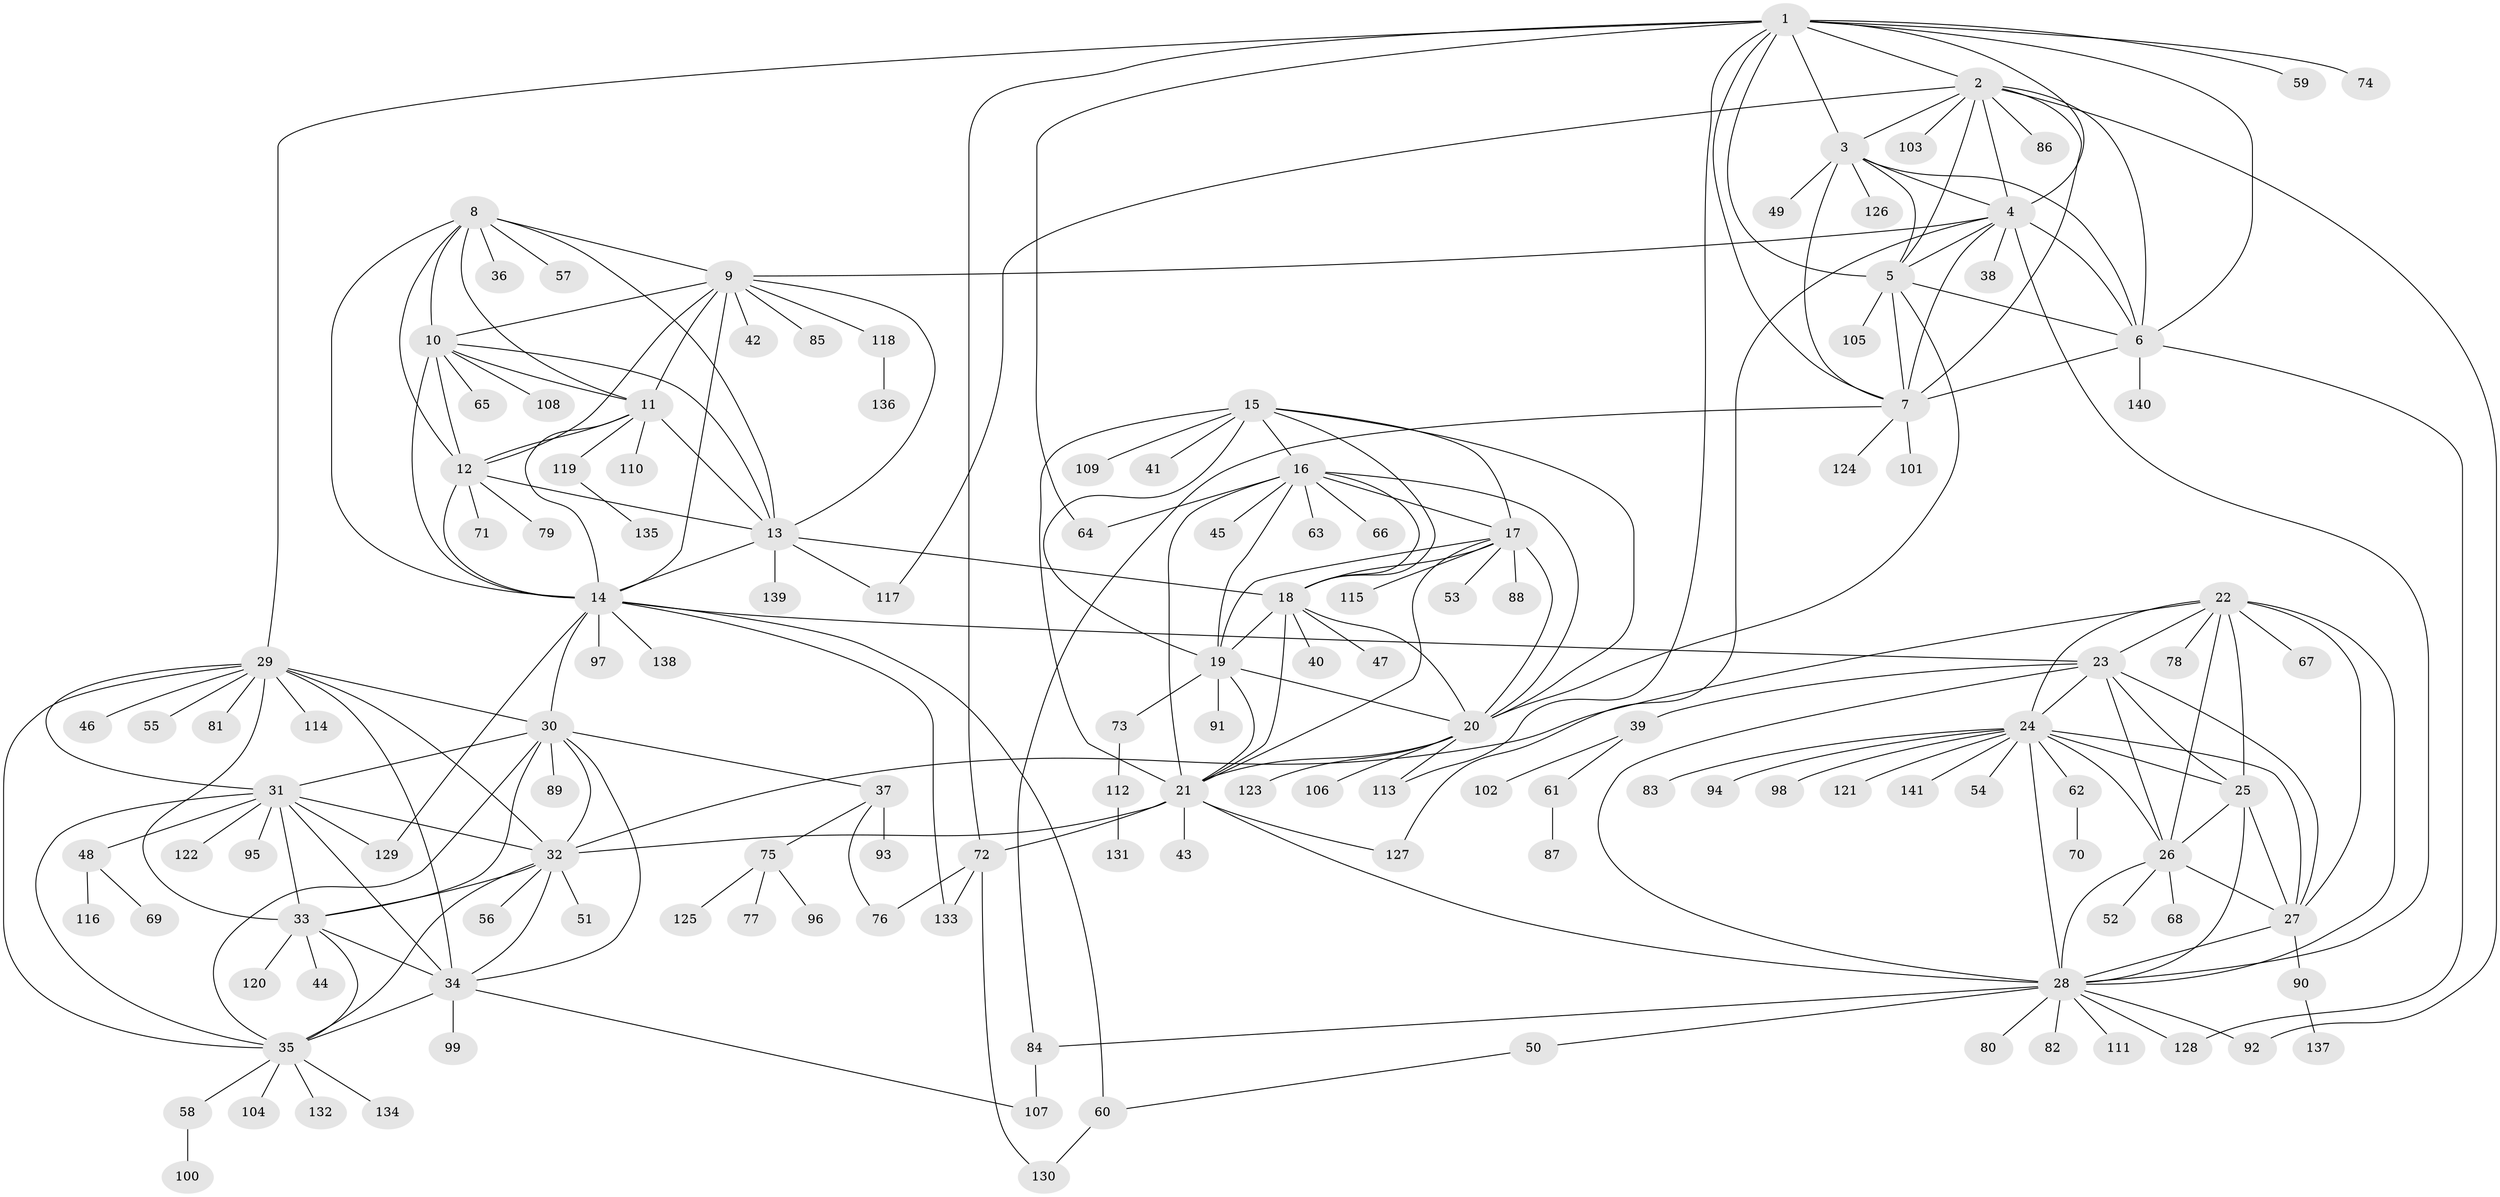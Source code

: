 // coarse degree distribution, {15: 0.018518518518518517, 8: 0.046296296296296294, 6: 0.06481481481481481, 7: 0.05555555555555555, 10: 0.009259259259259259, 13: 0.009259259259259259, 11: 0.009259259259259259, 12: 0.027777777777777776, 9: 0.027777777777777776, 1: 0.6203703703703703, 2: 0.09259259259259259, 3: 0.009259259259259259, 5: 0.009259259259259259}
// Generated by graph-tools (version 1.1) at 2025/52/02/27/25 19:52:22]
// undirected, 141 vertices, 235 edges
graph export_dot {
graph [start="1"]
  node [color=gray90,style=filled];
  1;
  2;
  3;
  4;
  5;
  6;
  7;
  8;
  9;
  10;
  11;
  12;
  13;
  14;
  15;
  16;
  17;
  18;
  19;
  20;
  21;
  22;
  23;
  24;
  25;
  26;
  27;
  28;
  29;
  30;
  31;
  32;
  33;
  34;
  35;
  36;
  37;
  38;
  39;
  40;
  41;
  42;
  43;
  44;
  45;
  46;
  47;
  48;
  49;
  50;
  51;
  52;
  53;
  54;
  55;
  56;
  57;
  58;
  59;
  60;
  61;
  62;
  63;
  64;
  65;
  66;
  67;
  68;
  69;
  70;
  71;
  72;
  73;
  74;
  75;
  76;
  77;
  78;
  79;
  80;
  81;
  82;
  83;
  84;
  85;
  86;
  87;
  88;
  89;
  90;
  91;
  92;
  93;
  94;
  95;
  96;
  97;
  98;
  99;
  100;
  101;
  102;
  103;
  104;
  105;
  106;
  107;
  108;
  109;
  110;
  111;
  112;
  113;
  114;
  115;
  116;
  117;
  118;
  119;
  120;
  121;
  122;
  123;
  124;
  125;
  126;
  127;
  128;
  129;
  130;
  131;
  132;
  133;
  134;
  135;
  136;
  137;
  138;
  139;
  140;
  141;
  1 -- 2;
  1 -- 3;
  1 -- 4;
  1 -- 5;
  1 -- 6;
  1 -- 7;
  1 -- 29;
  1 -- 59;
  1 -- 64;
  1 -- 72;
  1 -- 74;
  1 -- 113;
  2 -- 3;
  2 -- 4;
  2 -- 5;
  2 -- 6;
  2 -- 7;
  2 -- 86;
  2 -- 92;
  2 -- 103;
  2 -- 117;
  3 -- 4;
  3 -- 5;
  3 -- 6;
  3 -- 7;
  3 -- 49;
  3 -- 126;
  4 -- 5;
  4 -- 6;
  4 -- 7;
  4 -- 9;
  4 -- 28;
  4 -- 38;
  4 -- 127;
  5 -- 6;
  5 -- 7;
  5 -- 20;
  5 -- 105;
  6 -- 7;
  6 -- 128;
  6 -- 140;
  7 -- 84;
  7 -- 101;
  7 -- 124;
  8 -- 9;
  8 -- 10;
  8 -- 11;
  8 -- 12;
  8 -- 13;
  8 -- 14;
  8 -- 36;
  8 -- 57;
  9 -- 10;
  9 -- 11;
  9 -- 12;
  9 -- 13;
  9 -- 14;
  9 -- 42;
  9 -- 85;
  9 -- 118;
  10 -- 11;
  10 -- 12;
  10 -- 13;
  10 -- 14;
  10 -- 65;
  10 -- 108;
  11 -- 12;
  11 -- 13;
  11 -- 14;
  11 -- 110;
  11 -- 119;
  12 -- 13;
  12 -- 14;
  12 -- 71;
  12 -- 79;
  13 -- 14;
  13 -- 18;
  13 -- 117;
  13 -- 139;
  14 -- 23;
  14 -- 30;
  14 -- 60;
  14 -- 97;
  14 -- 129;
  14 -- 133;
  14 -- 138;
  15 -- 16;
  15 -- 17;
  15 -- 18;
  15 -- 19;
  15 -- 20;
  15 -- 21;
  15 -- 41;
  15 -- 109;
  16 -- 17;
  16 -- 18;
  16 -- 19;
  16 -- 20;
  16 -- 21;
  16 -- 45;
  16 -- 63;
  16 -- 64;
  16 -- 66;
  17 -- 18;
  17 -- 19;
  17 -- 20;
  17 -- 21;
  17 -- 53;
  17 -- 88;
  17 -- 115;
  18 -- 19;
  18 -- 20;
  18 -- 21;
  18 -- 40;
  18 -- 47;
  19 -- 20;
  19 -- 21;
  19 -- 73;
  19 -- 91;
  20 -- 21;
  20 -- 106;
  20 -- 113;
  20 -- 123;
  21 -- 28;
  21 -- 32;
  21 -- 43;
  21 -- 72;
  21 -- 127;
  22 -- 23;
  22 -- 24;
  22 -- 25;
  22 -- 26;
  22 -- 27;
  22 -- 28;
  22 -- 32;
  22 -- 67;
  22 -- 78;
  23 -- 24;
  23 -- 25;
  23 -- 26;
  23 -- 27;
  23 -- 28;
  23 -- 39;
  24 -- 25;
  24 -- 26;
  24 -- 27;
  24 -- 28;
  24 -- 54;
  24 -- 62;
  24 -- 83;
  24 -- 94;
  24 -- 98;
  24 -- 121;
  24 -- 141;
  25 -- 26;
  25 -- 27;
  25 -- 28;
  26 -- 27;
  26 -- 28;
  26 -- 52;
  26 -- 68;
  27 -- 28;
  27 -- 90;
  28 -- 50;
  28 -- 80;
  28 -- 82;
  28 -- 84;
  28 -- 92;
  28 -- 111;
  28 -- 128;
  29 -- 30;
  29 -- 31;
  29 -- 32;
  29 -- 33;
  29 -- 34;
  29 -- 35;
  29 -- 46;
  29 -- 55;
  29 -- 81;
  29 -- 114;
  30 -- 31;
  30 -- 32;
  30 -- 33;
  30 -- 34;
  30 -- 35;
  30 -- 37;
  30 -- 89;
  31 -- 32;
  31 -- 33;
  31 -- 34;
  31 -- 35;
  31 -- 48;
  31 -- 95;
  31 -- 122;
  31 -- 129;
  32 -- 33;
  32 -- 34;
  32 -- 35;
  32 -- 51;
  32 -- 56;
  33 -- 34;
  33 -- 35;
  33 -- 44;
  33 -- 120;
  34 -- 35;
  34 -- 99;
  34 -- 107;
  35 -- 58;
  35 -- 104;
  35 -- 132;
  35 -- 134;
  37 -- 75;
  37 -- 76;
  37 -- 93;
  39 -- 61;
  39 -- 102;
  48 -- 69;
  48 -- 116;
  50 -- 60;
  58 -- 100;
  60 -- 130;
  61 -- 87;
  62 -- 70;
  72 -- 76;
  72 -- 130;
  72 -- 133;
  73 -- 112;
  75 -- 77;
  75 -- 96;
  75 -- 125;
  84 -- 107;
  90 -- 137;
  112 -- 131;
  118 -- 136;
  119 -- 135;
}
